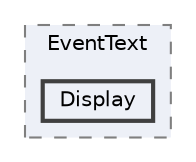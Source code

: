 digraph "C:/Users/むずでょ/Documents/Unity Projects/RMU-1-00-00-Research/Assets/RPGMaker/Codebase/Editor/MapEditor/Component/EventText/Display"
{
 // LATEX_PDF_SIZE
  bgcolor="transparent";
  edge [fontname=Helvetica,fontsize=10,labelfontname=Helvetica,labelfontsize=10];
  node [fontname=Helvetica,fontsize=10,shape=box,height=0.2,width=0.4];
  compound=true
  subgraph clusterdir_4b650c48e0ad4fe1651d6116da419e87 {
    graph [ bgcolor="#edf0f7", pencolor="grey50", label="EventText", fontname=Helvetica,fontsize=10 style="filled,dashed", URL="dir_4b650c48e0ad4fe1651d6116da419e87.html",tooltip=""]
  dir_ba7cb1a9c1859cae9f258bd0fc6e7ba5 [label="Display", fillcolor="#edf0f7", color="grey25", style="filled,bold", URL="dir_ba7cb1a9c1859cae9f258bd0fc6e7ba5.html",tooltip=""];
  }
}
